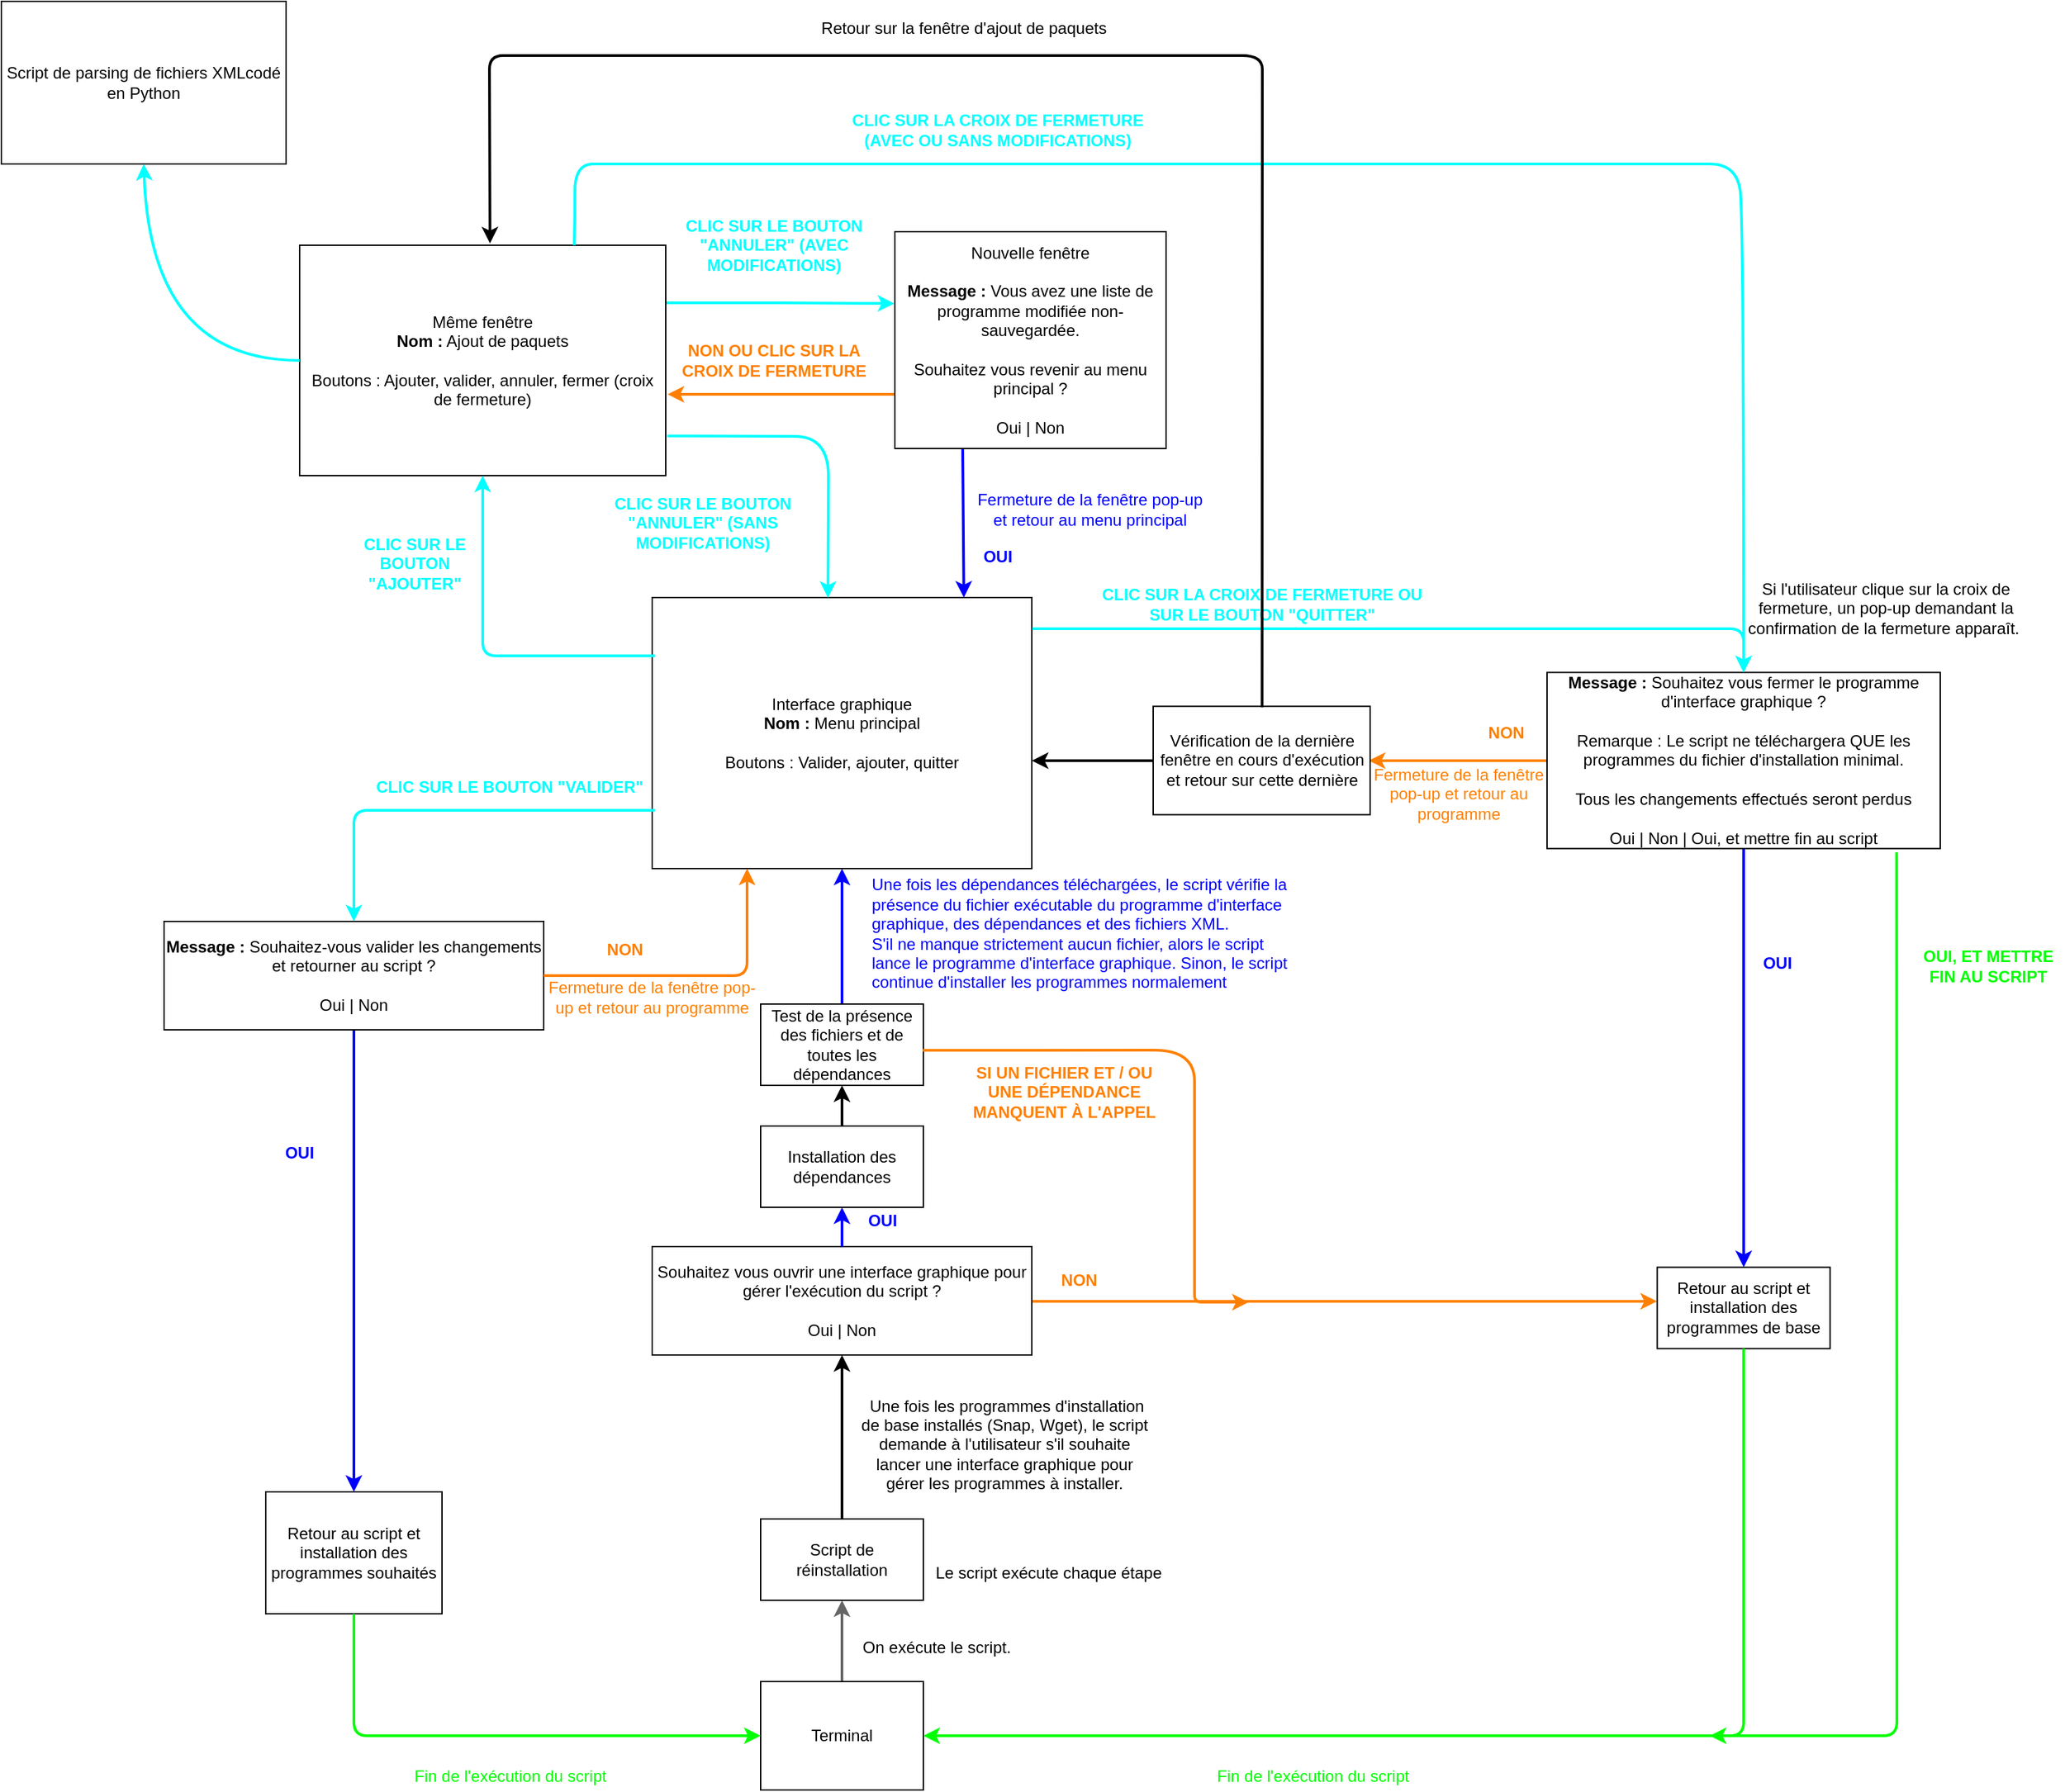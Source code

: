 <mxfile version="12.6.5" type="device"><diagram name="Page-1" id="9f46799a-70d6-7492-0946-bef42562c5a5"><mxGraphModel dx="1707" dy="1580" grid="1" gridSize="10" guides="1" tooltips="1" connect="1" arrows="1" fold="1" page="1" pageScale="1" pageWidth="1100" pageHeight="850" background="#ffffff" math="0" shadow="0"><root><mxCell id="0"/><mxCell id="1" parent="0"/><UserObject label="" id="1QfvKo6XnBf07KS4SsNW-2"><mxCell style="edgeStyle=orthogonalEdgeStyle;rounded=0;orthogonalLoop=1;jettySize=auto;html=1;fillColor=#f5f5f5;strokeColor=#666666;strokeWidth=2;" parent="1" source="Xqwqolquz4kFNSGFRyAl-3" target="1QfvKo6XnBf07KS4SsNW-1" edge="1"><mxGeometry relative="1" as="geometry"/></mxCell></UserObject><mxCell id="Xqwqolquz4kFNSGFRyAl-3" value="Terminal" style="rounded=0;whiteSpace=wrap;html=1;" parent="1" vertex="1"><mxGeometry x="400" y="680" width="120" height="80" as="geometry"/></mxCell><mxCell id="SaZMsnVW3gP-VzM85Ni1-41" value="" style="edgeStyle=orthogonalEdgeStyle;rounded=0;orthogonalLoop=1;jettySize=auto;html=1;strokeWidth=2;" parent="1" source="1QfvKo6XnBf07KS4SsNW-1" target="SaZMsnVW3gP-VzM85Ni1-40" edge="1"><mxGeometry relative="1" as="geometry"/></mxCell><mxCell id="1QfvKo6XnBf07KS4SsNW-1" value="Script de réinstallation" style="rounded=0;whiteSpace=wrap;html=1;" parent="1" vertex="1"><mxGeometry x="400" y="560" width="120" height="60" as="geometry"/></mxCell><mxCell id="SaZMsnVW3gP-VzM85Ni1-56" style="edgeStyle=orthogonalEdgeStyle;rounded=0;orthogonalLoop=1;jettySize=auto;html=1;entryX=-0.001;entryY=0.419;entryDx=0;entryDy=0;strokeWidth=2;strokeColor=#FF8000;entryPerimeter=0;" parent="1" source="SaZMsnVW3gP-VzM85Ni1-40" target="SaZMsnVW3gP-VzM85Ni1-34" edge="1"><mxGeometry relative="1" as="geometry"><Array as="points"><mxPoint x="1020" y="399"/></Array></mxGeometry></mxCell><mxCell id="SaZMsnVW3gP-VzM85Ni1-40" value="Souhaitez vous ouvrir une interface graphique pour gérer l'exécution du script ?&lt;br&gt;&lt;br&gt;Oui | Non" style="rounded=0;whiteSpace=wrap;html=1;" parent="1" vertex="1"><mxGeometry x="320" y="359" width="280" height="80" as="geometry"/></mxCell><mxCell id="SaZMsnVW3gP-VzM85Ni1-119" value="" style="edgeStyle=orthogonalEdgeStyle;rounded=0;orthogonalLoop=1;jettySize=auto;html=1;strokeWidth=2;" parent="1" source="SaZMsnVW3gP-VzM85Ni1-5" target="SaZMsnVW3gP-VzM85Ni1-118" edge="1"><mxGeometry relative="1" as="geometry"/></mxCell><mxCell id="SaZMsnVW3gP-VzM85Ni1-5" value="Installation des dépendances" style="rounded=0;whiteSpace=wrap;html=1;" parent="1" vertex="1"><mxGeometry x="400" y="270" width="120" height="60" as="geometry"/></mxCell><mxCell id="1QfvKo6XnBf07KS4SsNW-3" value="Interface graphique&lt;br&gt;&lt;b&gt;Nom :&lt;/b&gt; Menu principal&lt;br&gt;&lt;br&gt;Boutons : Valider, ajouter, quitter" style="rounded=0;whiteSpace=wrap;html=1;align=center;" parent="1" vertex="1"><mxGeometry x="320" y="-120" width="280" height="200" as="geometry"/></mxCell><mxCell id="kJfTflgAHCtlR05EcYQJ-5" value="On exécute le script." style="text;strokeColor=none;fillColor=none;align=center;verticalAlign=middle;whiteSpace=wrap;rounded=0;html=1;" parent="1" vertex="1"><mxGeometry x="470" y="640" width="120" height="30" as="geometry"/></mxCell><mxCell id="SaZMsnVW3gP-VzM85Ni1-8" value="&lt;font color=&quot;#0000ff&quot;&gt;Une fois les dépendances téléchargées, le script vérifie la présence du fichier exécutable du programme d'interface graphique, des dépendances et des fichiers XML.&lt;br&gt;S'il ne manque strictement aucun fichier, alors le script lance le programme d'interface graphique. Sinon, le script continue d'installer les programmes normalement&lt;/font&gt;" style="text;html=1;strokeColor=none;fillColor=none;align=left;verticalAlign=middle;whiteSpace=wrap;rounded=0;" parent="1" vertex="1"><mxGeometry x="480" y="86.5" width="310" height="83.5" as="geometry"/></mxCell><mxCell id="SaZMsnVW3gP-VzM85Ni1-15" value="Si l'utilisateur clique sur la croix de fermeture, un pop-up demandant la confirmation de la fermeture apparaît.&amp;nbsp;" style="text;html=1;strokeColor=none;fillColor=none;align=center;verticalAlign=middle;whiteSpace=wrap;rounded=0;" parent="1" vertex="1"><mxGeometry x="1120" y="-144.75" width="220" height="66.25" as="geometry"/></mxCell><mxCell id="SaZMsnVW3gP-VzM85Ni1-35" value="" style="edgeStyle=orthogonalEdgeStyle;rounded=0;orthogonalLoop=1;jettySize=auto;html=1;strokeWidth=2;fillColor=#60a917;strokeColor=#0000FF;" parent="1" source="SaZMsnVW3gP-VzM85Ni1-16" target="SaZMsnVW3gP-VzM85Ni1-34" edge="1"><mxGeometry relative="1" as="geometry"/></mxCell><mxCell id="Nhx6ClVdjK1GqcsC-R21-23" value="" style="edgeStyle=orthogonalEdgeStyle;rounded=0;orthogonalLoop=1;jettySize=auto;html=1;strokeColor=#FF8000;strokeWidth=2;entryX=0.994;entryY=0.501;entryDx=0;entryDy=0;entryPerimeter=0;" parent="1" source="SaZMsnVW3gP-VzM85Ni1-16" target="Nhx6ClVdjK1GqcsC-R21-21" edge="1"><mxGeometry relative="1" as="geometry"><mxPoint x="850" as="targetPoint"/><Array as="points"/></mxGeometry></mxCell><mxCell id="SaZMsnVW3gP-VzM85Ni1-16" value="&lt;b&gt;Message :&lt;/b&gt; Souhaitez vous fermer le programme d'interface graphique ?&lt;br&gt;&lt;br&gt;Remarque : Le script ne téléchargera QUE les programmes du fichier d'installation minimal.&lt;br&gt;&lt;br&gt;Tous les changements effectués seront perdus&lt;br&gt;&lt;br&gt;&lt;div&gt;Oui | Non | Oui, et mettre fin au script&lt;/div&gt;" style="rounded=0;whiteSpace=wrap;html=1;" parent="1" vertex="1"><mxGeometry x="980" y="-64.75" width="290" height="130" as="geometry"/></mxCell><mxCell id="SaZMsnVW3gP-VzM85Ni1-34" value="Retour au script et installation des programmes de base" style="rounded=0;whiteSpace=wrap;html=1;" parent="1" vertex="1"><mxGeometry x="1061.25" y="374.25" width="127.5" height="60" as="geometry"/></mxCell><mxCell id="SaZMsnVW3gP-VzM85Ni1-18" value="" style="endArrow=classic;html=1;entryX=0.5;entryY=0;entryDx=0;entryDy=0;exitX=1.001;exitY=0.115;exitDx=0;exitDy=0;exitPerimeter=0;strokeWidth=2;strokeColor=#00FFFF;" parent="1" source="1QfvKo6XnBf07KS4SsNW-3" target="SaZMsnVW3gP-VzM85Ni1-16" edge="1"><mxGeometry width="50" height="50" relative="1" as="geometry"><mxPoint x="600" y="-97" as="sourcePoint"/><mxPoint x="979.58" y="-69.36" as="targetPoint"/><Array as="points"><mxPoint x="1125" y="-97"/></Array></mxGeometry></mxCell><mxCell id="SaZMsnVW3gP-VzM85Ni1-31" value="&lt;b&gt;&lt;font color=&quot;#ff8000&quot;&gt;NON&lt;/font&gt;&lt;/b&gt;" style="text;html=1;strokeColor=none;fillColor=none;align=center;verticalAlign=middle;whiteSpace=wrap;rounded=0;" parent="1" vertex="1"><mxGeometry x="930" y="-30" width="40" height="20" as="geometry"/></mxCell><mxCell id="SaZMsnVW3gP-VzM85Ni1-32" value="&lt;font color=&quot;#ff8000&quot;&gt;Fermeture de la fenêtre pop-up et retour au programme&lt;/font&gt;" style="text;html=1;strokeColor=none;fillColor=none;align=center;verticalAlign=middle;whiteSpace=wrap;rounded=0;" parent="1" vertex="1"><mxGeometry x="849.5" y="-0.06" width="130" height="50" as="geometry"/></mxCell><mxCell id="SaZMsnVW3gP-VzM85Ni1-38" value="" style="endArrow=classic;html=1;exitX=0.5;exitY=1;exitDx=0;exitDy=0;entryX=1;entryY=0.5;entryDx=0;entryDy=0;fillColor=#60a917;strokeColor=#00FF00;strokeWidth=2;" parent="1" source="SaZMsnVW3gP-VzM85Ni1-34" target="Xqwqolquz4kFNSGFRyAl-3" edge="1"><mxGeometry width="50" height="50" relative="1" as="geometry"><mxPoint x="980" y="430" as="sourcePoint"/><mxPoint x="965" y="610" as="targetPoint"/><Array as="points"><mxPoint x="1125" y="720"/></Array></mxGeometry></mxCell><mxCell id="SaZMsnVW3gP-VzM85Ni1-47" value="" style="endArrow=classic;html=1;entryX=0.5;entryY=1;entryDx=0;entryDy=0;exitX=0.5;exitY=0;exitDx=0;exitDy=0;strokeWidth=2;strokeColor=#0000FF;" parent="1" source="SaZMsnVW3gP-VzM85Ni1-40" target="SaZMsnVW3gP-VzM85Ni1-5" edge="1"><mxGeometry width="50" height="50" relative="1" as="geometry"><mxPoint x="440" y="340" as="sourcePoint"/><mxPoint x="490" y="290" as="targetPoint"/></mxGeometry></mxCell><mxCell id="SaZMsnVW3gP-VzM85Ni1-49" value="&lt;div&gt;&lt;span&gt;&amp;nbsp;Une fois les programmes d'installation de base installés (Snap, Wget),&amp;nbsp;&lt;/span&gt;&lt;span&gt;le script demande à l'utilisateur s'il souhaite lancer une interface graphique pour gérer les programmes à&amp;nbsp;installer.&lt;/span&gt;&lt;/div&gt;" style="text;html=1;strokeColor=none;fillColor=none;align=center;verticalAlign=middle;whiteSpace=wrap;rounded=0;" parent="1" vertex="1"><mxGeometry x="470" y="454.88" width="220" height="100" as="geometry"/></mxCell><mxCell id="SaZMsnVW3gP-VzM85Ni1-53" value="Le script exécute chaque étape" style="text;html=1;strokeColor=none;fillColor=none;align=center;verticalAlign=middle;whiteSpace=wrap;rounded=0;" parent="1" vertex="1"><mxGeometry x="520" y="590" width="185" height="20" as="geometry"/></mxCell><mxCell id="SaZMsnVW3gP-VzM85Ni1-57" value="&lt;b&gt;&lt;font color=&quot;#ff8000&quot;&gt;NON&lt;/font&gt;&lt;/b&gt;" style="text;html=1;strokeColor=none;fillColor=none;align=center;verticalAlign=middle;whiteSpace=wrap;rounded=0;" parent="1" vertex="1"><mxGeometry x="615" y="374.25" width="40" height="20" as="geometry"/></mxCell><mxCell id="SaZMsnVW3gP-VzM85Ni1-59" value="&lt;b&gt;&lt;font color=&quot;#0000ff&quot;&gt;OUI&lt;/font&gt;&lt;/b&gt;" style="text;html=1;strokeColor=none;fillColor=none;align=center;verticalAlign=middle;whiteSpace=wrap;rounded=0;" parent="1" vertex="1"><mxGeometry x="1130" y="140.25" width="40" height="20" as="geometry"/></mxCell><mxCell id="SaZMsnVW3gP-VzM85Ni1-60" value="&lt;b&gt;&lt;font color=&quot;#0000ff&quot;&gt;OUI&lt;/font&gt;&lt;/b&gt;" style="text;html=1;strokeColor=none;fillColor=none;align=center;verticalAlign=middle;whiteSpace=wrap;rounded=0;" parent="1" vertex="1"><mxGeometry x="470" y="330" width="40" height="20" as="geometry"/></mxCell><mxCell id="SaZMsnVW3gP-VzM85Ni1-63" value="&lt;b&gt;&lt;font color=&quot;#00ffff&quot;&gt;CLIC SUR LA CROIX DE FERMETURE OU SUR LE BOUTON &quot;QUITTER&quot;&lt;/font&gt;&lt;/b&gt;" style="text;html=1;strokeColor=none;fillColor=none;align=center;verticalAlign=middle;whiteSpace=wrap;rounded=0;" parent="1" vertex="1"><mxGeometry x="650" y="-140" width="240" height="50" as="geometry"/></mxCell><mxCell id="SaZMsnVW3gP-VzM85Ni1-71" value="" style="edgeStyle=orthogonalEdgeStyle;rounded=0;orthogonalLoop=1;jettySize=auto;html=1;strokeWidth=2;fillColor=#60a917;strokeColor=#0000FF;" parent="1" source="SaZMsnVW3gP-VzM85Ni1-65" target="SaZMsnVW3gP-VzM85Ni1-70" edge="1"><mxGeometry relative="1" as="geometry"/></mxCell><mxCell id="SaZMsnVW3gP-VzM85Ni1-65" value="&lt;b&gt;Message :&lt;/b&gt; Souhaitez-vous valider les changements et retourner au script ?&lt;br&gt;&lt;br&gt;Oui | Non" style="rounded=0;whiteSpace=wrap;html=1;" parent="1" vertex="1"><mxGeometry x="-40" y="119" width="280" height="80" as="geometry"/></mxCell><mxCell id="SaZMsnVW3gP-VzM85Ni1-70" value="Retour au script et installation des programmes souhaités" style="rounded=0;whiteSpace=wrap;html=1;" parent="1" vertex="1"><mxGeometry x="35" y="540" width="130" height="90" as="geometry"/></mxCell><mxCell id="SaZMsnVW3gP-VzM85Ni1-68" value="" style="endArrow=classic;html=1;exitX=0.007;exitY=0.785;exitDx=0;exitDy=0;exitPerimeter=0;entryX=0.5;entryY=0;entryDx=0;entryDy=0;strokeWidth=2;strokeColor=#00FFFF;" parent="1" source="1QfvKo6XnBf07KS4SsNW-3" target="SaZMsnVW3gP-VzM85Ni1-65" edge="1"><mxGeometry width="50" height="50" relative="1" as="geometry"><mxPoint x="270" y="70" as="sourcePoint"/><mxPoint x="120" y="51" as="targetPoint"/><Array as="points"><mxPoint x="160" y="37"/><mxPoint x="100" y="37"/></Array></mxGeometry></mxCell><mxCell id="SaZMsnVW3gP-VzM85Ni1-69" value="&lt;b&gt;&lt;font color=&quot;#00ffff&quot;&gt;CLIC SUR LE BOUTON &quot;VALIDER&quot;&lt;/font&gt;&lt;/b&gt;" style="text;html=1;strokeColor=none;fillColor=none;align=center;verticalAlign=middle;whiteSpace=wrap;rounded=0;" parent="1" vertex="1"><mxGeometry x="110" y="10" width="210" height="20" as="geometry"/></mxCell><mxCell id="SaZMsnVW3gP-VzM85Ni1-73" value="" style="endArrow=classic;html=1;exitX=1;exitY=0.5;exitDx=0;exitDy=0;entryX=0.25;entryY=1;entryDx=0;entryDy=0;strokeWidth=2;fillColor=#fa6800;strokeColor=#FF8000;" parent="1" source="SaZMsnVW3gP-VzM85Ni1-65" target="1QfvKo6XnBf07KS4SsNW-3" edge="1"><mxGeometry width="50" height="50" relative="1" as="geometry"><mxPoint x="280" y="199" as="sourcePoint"/><mxPoint x="390" y="119" as="targetPoint"/><Array as="points"><mxPoint x="390" y="159"/></Array></mxGeometry></mxCell><mxCell id="SaZMsnVW3gP-VzM85Ni1-74" value="&lt;b&gt;&lt;font color=&quot;#ff8000&quot;&gt;NON&lt;/font&gt;&lt;/b&gt;" style="text;html=1;strokeColor=none;fillColor=none;align=center;verticalAlign=middle;whiteSpace=wrap;rounded=0;" parent="1" vertex="1"><mxGeometry x="280" y="130" width="40" height="20" as="geometry"/></mxCell><mxCell id="SaZMsnVW3gP-VzM85Ni1-76" value="&lt;b&gt;&lt;font color=&quot;#0000ff&quot;&gt;OUI&lt;/font&gt;&lt;/b&gt;" style="text;html=1;strokeColor=none;fillColor=none;align=center;verticalAlign=middle;whiteSpace=wrap;rounded=0;" parent="1" vertex="1"><mxGeometry x="40" y="280" width="40" height="20" as="geometry"/></mxCell><mxCell id="SaZMsnVW3gP-VzM85Ni1-78" value="" style="endArrow=classic;html=1;exitX=0.5;exitY=1;exitDx=0;exitDy=0;entryX=0;entryY=0.5;entryDx=0;entryDy=0;strokeWidth=2;fillColor=#60a917;strokeColor=#00FF00;" parent="1" source="SaZMsnVW3gP-VzM85Ni1-70" target="Xqwqolquz4kFNSGFRyAl-3" edge="1"><mxGeometry width="50" height="50" relative="1" as="geometry"><mxPoint x="100" y="710" as="sourcePoint"/><mxPoint x="150" y="660" as="targetPoint"/><Array as="points"><mxPoint x="100" y="720"/></Array></mxGeometry></mxCell><mxCell id="SaZMsnVW3gP-VzM85Ni1-79" value="&lt;font color=&quot;#00ff00&quot;&gt;Fin de l'exécution du script&lt;/font&gt;" style="text;html=1;strokeColor=none;fillColor=none;align=center;verticalAlign=middle;whiteSpace=wrap;rounded=0;" parent="1" vertex="1"><mxGeometry x="127.5" y="740" width="175" height="20" as="geometry"/></mxCell><mxCell id="SaZMsnVW3gP-VzM85Ni1-101" style="edgeStyle=orthogonalEdgeStyle;rounded=0;orthogonalLoop=1;jettySize=auto;html=1;exitX=1;exitY=0.25;exitDx=0;exitDy=0;entryX=-0.002;entryY=0.331;entryDx=0;entryDy=0;entryPerimeter=0;strokeWidth=2;strokeColor=#00FFFF;" parent="1" source="SaZMsnVW3gP-VzM85Ni1-82" target="SaZMsnVW3gP-VzM85Ni1-89" edge="1"><mxGeometry relative="1" as="geometry"><Array as="points"><mxPoint x="415" y="-337"/></Array></mxGeometry></mxCell><mxCell id="SaZMsnVW3gP-VzM85Ni1-82" value="Même fenêtre&lt;br&gt;&lt;b&gt;Nom :&lt;/b&gt; Ajout de paquets&lt;br&gt;&lt;br&gt;Boutons : Ajouter, valider, annuler, fermer (croix de fermeture)" style="rounded=0;whiteSpace=wrap;html=1;" parent="1" vertex="1"><mxGeometry x="60" y="-380" width="270" height="170" as="geometry"/></mxCell><mxCell id="SaZMsnVW3gP-VzM85Ni1-83" value="" style="endArrow=classic;html=1;exitX=0.007;exitY=0.215;exitDx=0;exitDy=0;exitPerimeter=0;entryX=0.5;entryY=1;entryDx=0;entryDy=0;strokeWidth=2;strokeColor=#00FFFF;" parent="1" source="1QfvKo6XnBf07KS4SsNW-3" target="SaZMsnVW3gP-VzM85Ni1-82" edge="1"><mxGeometry width="50" height="50" relative="1" as="geometry"><mxPoint x="320" y="-70" as="sourcePoint"/><mxPoint x="290" y="-120" as="targetPoint"/><Array as="points"><mxPoint x="195" y="-77"/></Array></mxGeometry></mxCell><mxCell id="SaZMsnVW3gP-VzM85Ni1-85" value="&lt;b&gt;&lt;font color=&quot;#00ffff&quot;&gt;CLIC SUR LE BOUTON &quot;ANNULER&quot; (SANS MODIFICATIONS)&lt;/font&gt;&lt;/b&gt;" style="text;html=1;strokeColor=none;fillColor=none;align=center;verticalAlign=middle;whiteSpace=wrap;rounded=0;" parent="1" vertex="1"><mxGeometry x="260" y="-220" width="195" height="90" as="geometry"/></mxCell><mxCell id="SaZMsnVW3gP-VzM85Ni1-86" value="&lt;b&gt;&lt;font color=&quot;#00ffff&quot;&gt;CLIC SUR LE BOUTON &quot;ANNULER&quot; (AVEC MODIFICATIONS)&lt;/font&gt;&lt;/b&gt;" style="text;html=1;strokeColor=none;fillColor=none;align=center;verticalAlign=middle;whiteSpace=wrap;rounded=0;" parent="1" vertex="1"><mxGeometry x="310" y="-410" width="200" height="60" as="geometry"/></mxCell><mxCell id="SaZMsnVW3gP-VzM85Ni1-88" value="&lt;b&gt;&lt;font color=&quot;#00ffff&quot;&gt;CLIC SUR LE BOUTON &quot;AJOUTER&quot;&lt;/font&gt;&lt;/b&gt;" style="text;html=1;strokeColor=none;fillColor=none;align=center;verticalAlign=middle;whiteSpace=wrap;rounded=0;" parent="1" vertex="1"><mxGeometry x="100" y="-180" width="90" height="70" as="geometry"/></mxCell><mxCell id="SaZMsnVW3gP-VzM85Ni1-100" style="edgeStyle=orthogonalEdgeStyle;rounded=0;orthogonalLoop=1;jettySize=auto;html=1;exitX=0;exitY=0.75;exitDx=0;exitDy=0;strokeWidth=2;strokeColor=#FF8000;entryX=1.005;entryY=0.647;entryDx=0;entryDy=0;entryPerimeter=0;" parent="1" source="SaZMsnVW3gP-VzM85Ni1-89" target="SaZMsnVW3gP-VzM85Ni1-82" edge="1"><mxGeometry relative="1" as="geometry"><mxPoint x="340" y="-270" as="targetPoint"/></mxGeometry></mxCell><mxCell id="SaZMsnVW3gP-VzM85Ni1-106" style="edgeStyle=orthogonalEdgeStyle;rounded=0;orthogonalLoop=1;jettySize=auto;html=1;exitX=0.25;exitY=1;exitDx=0;exitDy=0;strokeWidth=2;strokeColor=#0000FF;entryX=0.821;entryY=0;entryDx=0;entryDy=0;entryPerimeter=0;" parent="1" source="SaZMsnVW3gP-VzM85Ni1-89" target="1QfvKo6XnBf07KS4SsNW-3" edge="1"><mxGeometry relative="1" as="geometry"><mxPoint x="550" y="-130" as="targetPoint"/><Array as="points"><mxPoint x="550" y="-230"/></Array></mxGeometry></mxCell><mxCell id="SaZMsnVW3gP-VzM85Ni1-89" value="Nouvelle fenêtre&lt;br&gt;&lt;br&gt;&lt;b&gt;Message :&lt;/b&gt; Vous avez une liste de programme modifiée non-sauvegardée.&lt;br&gt;&lt;br&gt;Souhaitez vous revenir au menu principal ?&lt;br&gt;&lt;br&gt;Oui | Non" style="rounded=0;whiteSpace=wrap;html=1;" parent="1" vertex="1"><mxGeometry x="499" y="-390" width="200" height="160" as="geometry"/></mxCell><mxCell id="SaZMsnVW3gP-VzM85Ni1-102" value="&lt;b&gt;&lt;font color=&quot;#ff8000&quot;&gt;NON OU CLIC SUR LA CROIX DE FERMETURE&lt;/font&gt;&lt;/b&gt;" style="text;html=1;strokeColor=none;fillColor=none;align=center;verticalAlign=middle;whiteSpace=wrap;rounded=0;" parent="1" vertex="1"><mxGeometry x="340" y="-307.5" width="140" height="25" as="geometry"/></mxCell><mxCell id="SaZMsnVW3gP-VzM85Ni1-103" value="&lt;b&gt;&lt;font color=&quot;#0000ff&quot;&gt;OUI&lt;/font&gt;&lt;/b&gt;" style="text;html=1;strokeColor=none;fillColor=none;align=center;verticalAlign=middle;whiteSpace=wrap;rounded=0;" parent="1" vertex="1"><mxGeometry x="554.5" y="-160" width="40" height="20" as="geometry"/></mxCell><mxCell id="SaZMsnVW3gP-VzM85Ni1-110" value="" style="endArrow=classic;html=1;exitX=0.889;exitY=1.021;exitDx=0;exitDy=0;exitPerimeter=0;fillColor=#60a917;strokeColor=#00FF00;strokeWidth=2;" parent="1" source="SaZMsnVW3gP-VzM85Ni1-16" edge="1"><mxGeometry width="50" height="50" relative="1" as="geometry"><mxPoint x="1220" y="164.75" as="sourcePoint"/><mxPoint x="1100" y="720" as="targetPoint"/><Array as="points"><mxPoint x="1238" y="720"/></Array></mxGeometry></mxCell><mxCell id="SaZMsnVW3gP-VzM85Ni1-114" value="&lt;font color=&quot;#00ff00&quot;&gt;Fin de l'exécution du script&lt;/font&gt;" style="text;html=1;strokeColor=none;fillColor=none;align=center;verticalAlign=middle;whiteSpace=wrap;rounded=0;" parent="1" vertex="1"><mxGeometry x="720" y="740" width="175" height="20" as="geometry"/></mxCell><mxCell id="SaZMsnVW3gP-VzM85Ni1-120" value="" style="edgeStyle=orthogonalEdgeStyle;rounded=0;orthogonalLoop=1;jettySize=auto;html=1;strokeWidth=2;fillColor=#0050ef;strokeColor=#0000FF;" parent="1" source="SaZMsnVW3gP-VzM85Ni1-118" target="1QfvKo6XnBf07KS4SsNW-3" edge="1"><mxGeometry relative="1" as="geometry"/></mxCell><mxCell id="SaZMsnVW3gP-VzM85Ni1-118" value="Test de la présence des fichiers et de toutes les dépendances" style="rounded=0;whiteSpace=wrap;html=1;" parent="1" vertex="1"><mxGeometry x="400" y="180" width="120" height="60" as="geometry"/></mxCell><mxCell id="SaZMsnVW3gP-VzM85Ni1-127" value="&lt;b&gt;&lt;font color=&quot;#ff8000&quot;&gt;SI UN FICHIER ET / OU UNE DÉPENDANCE MANQUENT À L'APPEL&lt;/font&gt;&lt;/b&gt;" style="text;html=1;strokeColor=none;fillColor=none;align=center;verticalAlign=middle;whiteSpace=wrap;rounded=0;" parent="1" vertex="1"><mxGeometry x="549" y="219" width="150" height="51" as="geometry"/></mxCell><mxCell id="SaZMsnVW3gP-VzM85Ni1-132" value="Script de parsing de fichiers XMLcodé en Python" style="rounded=0;whiteSpace=wrap;html=1;" parent="1" vertex="1"><mxGeometry x="-160" y="-560" width="210" height="120" as="geometry"/></mxCell><mxCell id="SaZMsnVW3gP-VzM85Ni1-133" value="&lt;font color=&quot;#0000ff&quot;&gt;Fermeture de la fenêtre pop-up et retour au menu principal&lt;/font&gt;" style="text;html=1;strokeColor=none;fillColor=none;align=center;verticalAlign=middle;whiteSpace=wrap;rounded=0;" parent="1" vertex="1"><mxGeometry x="554.5" y="-210" width="175.5" height="50" as="geometry"/></mxCell><mxCell id="SaZMsnVW3gP-VzM85Ni1-136" value="&lt;font color=&quot;#ff8000&quot;&gt;Fermeture de la fenêtre pop-up et retour au programme&lt;/font&gt;" style="text;html=1;strokeColor=none;fillColor=none;align=center;verticalAlign=middle;whiteSpace=wrap;rounded=0;" parent="1" vertex="1"><mxGeometry x="240" y="150" width="160" height="50" as="geometry"/></mxCell><mxCell id="Nhx6ClVdjK1GqcsC-R21-6" value="" style="curved=1;endArrow=classic;html=1;strokeColor=#00FFFF;strokeWidth=2;entryX=0.463;entryY=0.001;entryDx=0;entryDy=0;entryPerimeter=0;exitX=1.005;exitY=0.828;exitDx=0;exitDy=0;exitPerimeter=0;" parent="1" source="SaZMsnVW3gP-VzM85Ni1-82" target="1QfvKo6XnBf07KS4SsNW-3" edge="1"><mxGeometry width="50" height="50" relative="1" as="geometry"><mxPoint x="340" y="-239" as="sourcePoint"/><mxPoint x="453" y="-123" as="targetPoint"/><Array as="points"><mxPoint x="400" y="-239"/><mxPoint x="450" y="-239"/><mxPoint x="450" y="-180"/></Array></mxGeometry></mxCell><mxCell id="Nhx6ClVdjK1GqcsC-R21-9" value="" style="curved=1;endArrow=classic;html=1;strokeColor=#00FFFF;strokeWidth=2;exitX=0.75;exitY=0;exitDx=0;exitDy=0;entryX=0.5;entryY=0;entryDx=0;entryDy=0;" parent="1" source="SaZMsnVW3gP-VzM85Ni1-82" target="SaZMsnVW3gP-VzM85Ni1-16" edge="1"><mxGeometry width="50" height="50" relative="1" as="geometry"><mxPoint x="270" y="-390" as="sourcePoint"/><mxPoint x="920" y="-100" as="targetPoint"/><Array as="points"><mxPoint x="263" y="-400"/><mxPoint x="263" y="-440"/><mxPoint x="290" y="-440"/><mxPoint x="1080" y="-440"/><mxPoint x="1120" y="-440"/><mxPoint x="1125" y="-400"/></Array></mxGeometry></mxCell><mxCell id="Nhx6ClVdjK1GqcsC-R21-11" value="" style="curved=1;endArrow=classic;html=1;strokeColor=#FF8000;strokeWidth=2;exitX=0.997;exitY=0.569;exitDx=0;exitDy=0;exitPerimeter=0;" parent="1" source="SaZMsnVW3gP-VzM85Ni1-118" edge="1"><mxGeometry width="50" height="50" relative="1" as="geometry"><mxPoint x="610" y="210" as="sourcePoint"/><mxPoint x="760" y="400" as="targetPoint"/><Array as="points"><mxPoint x="660" y="214"/><mxPoint x="720" y="214"/><mxPoint x="720" y="260"/><mxPoint x="720" y="390"/><mxPoint x="720" y="400"/><mxPoint x="730" y="400"/></Array></mxGeometry></mxCell><mxCell id="Nhx6ClVdjK1GqcsC-R21-15" value="" style="curved=1;endArrow=classic;html=1;strokeColor=#00FFFF;strokeWidth=2;exitX=0;exitY=0.5;exitDx=0;exitDy=0;entryX=0.5;entryY=1;entryDx=0;entryDy=0;" parent="1" source="SaZMsnVW3gP-VzM85Ni1-82" target="SaZMsnVW3gP-VzM85Ni1-132" edge="1"><mxGeometry width="50" height="50" relative="1" as="geometry"><mxPoint x="60" y="-290" as="sourcePoint"/><mxPoint x="-60" y="-430" as="targetPoint"/><Array as="points"><mxPoint x="-50" y="-295"/></Array></mxGeometry></mxCell><mxCell id="Nhx6ClVdjK1GqcsC-R21-16" value="&lt;b&gt;&lt;font color=&quot;#00ffff&quot;&gt;CLIC SUR LA CROIX DE FERMETURE (AVEC OU SANS MODIFICATIONS)&lt;/font&gt;&lt;/b&gt;" style="text;html=1;strokeColor=none;fillColor=none;align=center;verticalAlign=middle;whiteSpace=wrap;rounded=0;" parent="1" vertex="1"><mxGeometry x="459.5" y="-480" width="230" height="30" as="geometry"/></mxCell><mxCell id="Nhx6ClVdjK1GqcsC-R21-17" value="&lt;b&gt;&lt;font color=&quot;#00ff00&quot;&gt;OUI, ET METTRE FIN AU SCRIPT&lt;/font&gt;&lt;/b&gt;" style="text;html=1;strokeColor=none;fillColor=none;align=center;verticalAlign=middle;whiteSpace=wrap;rounded=0;" parent="1" vertex="1"><mxGeometry x="1250" y="136.5" width="111" height="30" as="geometry"/></mxCell><mxCell id="Nhx6ClVdjK1GqcsC-R21-24" style="edgeStyle=orthogonalEdgeStyle;rounded=0;orthogonalLoop=1;jettySize=auto;html=1;entryX=1;entryY=0.602;entryDx=0;entryDy=0;entryPerimeter=0;strokeColor=#000000;strokeWidth=2;" parent="1" source="Nhx6ClVdjK1GqcsC-R21-21" target="1QfvKo6XnBf07KS4SsNW-3" edge="1"><mxGeometry relative="1" as="geometry"><Array as="points"><mxPoint x="690"/></Array></mxGeometry></mxCell><mxCell id="Nhx6ClVdjK1GqcsC-R21-21" value="Vérification de la dernière fenêtre en cours d'exécution et retour sur cette dernière" style="rounded=0;whiteSpace=wrap;html=1;" parent="1" vertex="1"><mxGeometry x="689.5" y="-39.75" width="160" height="80" as="geometry"/></mxCell><mxCell id="Nhx6ClVdjK1GqcsC-R21-26" value="" style="curved=1;endArrow=classic;html=1;strokeColor=#000000;strokeWidth=2;exitX=0.502;exitY=0.009;exitDx=0;exitDy=0;exitPerimeter=0;entryX=0.52;entryY=-0.008;entryDx=0;entryDy=0;entryPerimeter=0;" parent="1" source="Nhx6ClVdjK1GqcsC-R21-21" target="SaZMsnVW3gP-VzM85Ni1-82" edge="1"><mxGeometry width="50" height="50" relative="1" as="geometry"><mxPoint x="770" y="-40" as="sourcePoint"/><mxPoint x="200" y="-400" as="targetPoint"/><Array as="points"><mxPoint x="770" y="-500"/><mxPoint x="770" y="-520"/><mxPoint x="740" y="-520"/><mxPoint x="220" y="-520"/><mxPoint x="200" y="-520"/><mxPoint x="200" y="-500"/></Array></mxGeometry></mxCell><mxCell id="Nhx6ClVdjK1GqcsC-R21-28" value="Retour sur la fenêtre d'ajout de paquets" style="text;html=1;strokeColor=none;fillColor=none;align=center;verticalAlign=middle;whiteSpace=wrap;rounded=0;" parent="1" vertex="1"><mxGeometry x="434.79" y="-550" width="230" height="20" as="geometry"/></mxCell></root></mxGraphModel></diagram></mxfile>